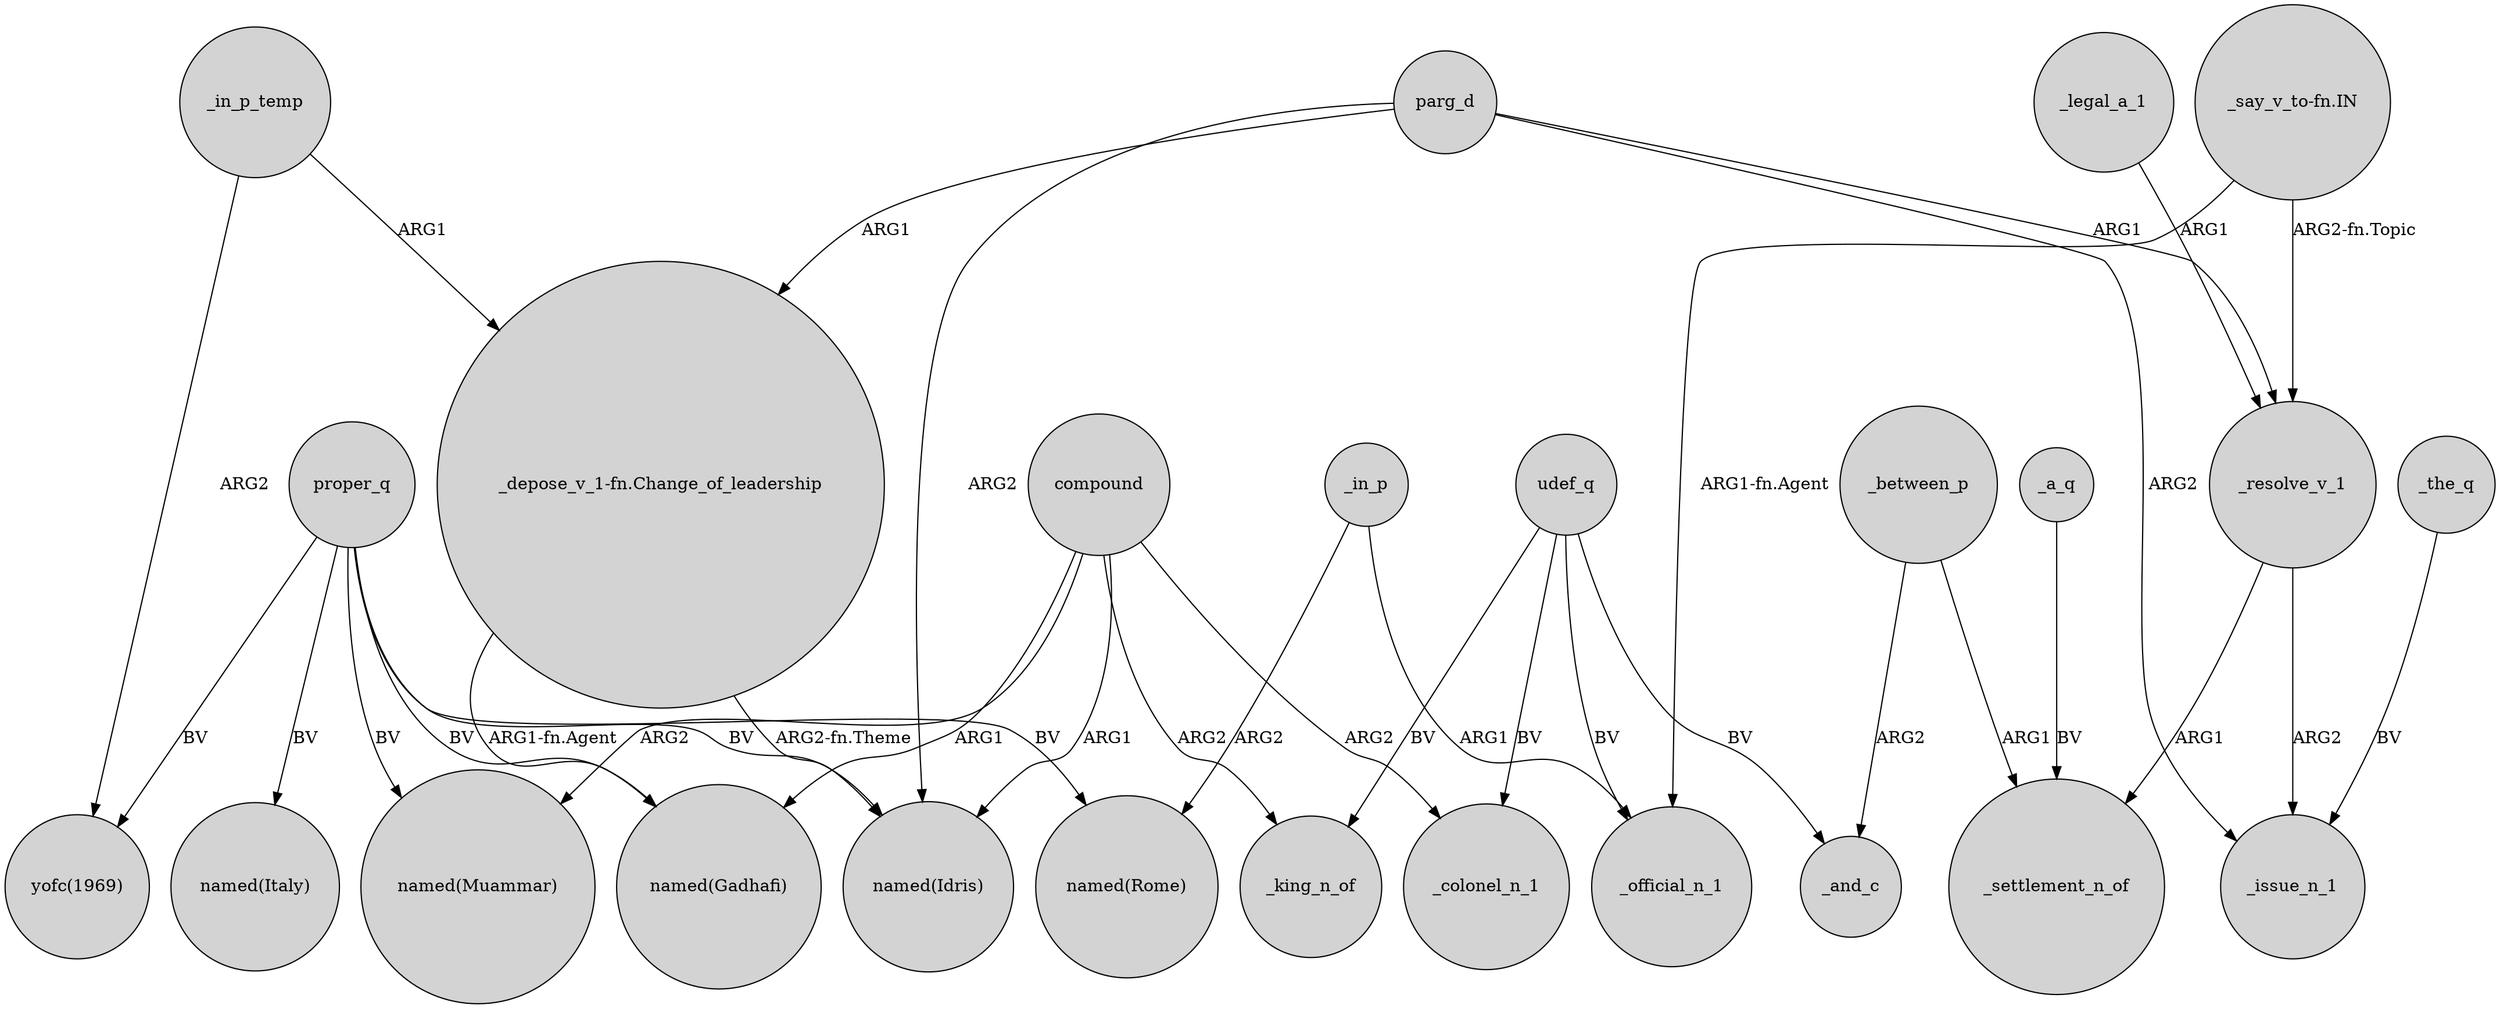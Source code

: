 digraph {
	node [shape=circle style=filled]
	proper_q -> "named(Idris)" [label=BV]
	compound -> _king_n_of [label=ARG2]
	_between_p -> _settlement_n_of [label=ARG1]
	_resolve_v_1 -> _issue_n_1 [label=ARG2]
	_a_q -> _settlement_n_of [label=BV]
	"_say_v_to-fn.IN" -> _official_n_1 [label="ARG1-fn.Agent"]
	proper_q -> "named(Rome)" [label=BV]
	proper_q -> "named(Gadhafi)" [label=BV]
	parg_d -> "named(Idris)" [label=ARG2]
	compound -> "named(Idris)" [label=ARG1]
	_in_p_temp -> "yofc(1969)" [label=ARG2]
	_the_q -> _issue_n_1 [label=BV]
	proper_q -> "named(Muammar)" [label=BV]
	_in_p -> _official_n_1 [label=ARG1]
	compound -> "named(Muammar)" [label=ARG2]
	"_depose_v_1-fn.Change_of_leadership" -> "named(Idris)" [label="ARG2-fn.Theme"]
	_in_p -> "named(Rome)" [label=ARG2]
	udef_q -> _official_n_1 [label=BV]
	_resolve_v_1 -> _settlement_n_of [label=ARG1]
	_between_p -> _and_c [label=ARG2]
	"_depose_v_1-fn.Change_of_leadership" -> "named(Gadhafi)" [label="ARG1-fn.Agent"]
	parg_d -> "_depose_v_1-fn.Change_of_leadership" [label=ARG1]
	"_say_v_to-fn.IN" -> _resolve_v_1 [label="ARG2-fn.Topic"]
	_legal_a_1 -> _resolve_v_1 [label=ARG1]
	proper_q -> "yofc(1969)" [label=BV]
	parg_d -> _issue_n_1 [label=ARG2]
	parg_d -> _resolve_v_1 [label=ARG1]
	udef_q -> _and_c [label=BV]
	udef_q -> _king_n_of [label=BV]
	compound -> "named(Gadhafi)" [label=ARG1]
	compound -> _colonel_n_1 [label=ARG2]
	udef_q -> _colonel_n_1 [label=BV]
	_in_p_temp -> "_depose_v_1-fn.Change_of_leadership" [label=ARG1]
	proper_q -> "named(Italy)" [label=BV]
}
